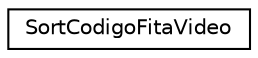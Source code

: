 digraph "Graphical Class Hierarchy"
{
 // LATEX_PDF_SIZE
  edge [fontname="Helvetica",fontsize="10",labelfontname="Helvetica",labelfontsize="10"];
  node [fontname="Helvetica",fontsize="10",shape=record];
  rankdir="LR";
  Node0 [label="SortCodigoFitaVideo",height=0.2,width=0.4,color="black", fillcolor="white", style="filled",URL="$structSortCodigoFitaVideo.html",tooltip=" "];
}
